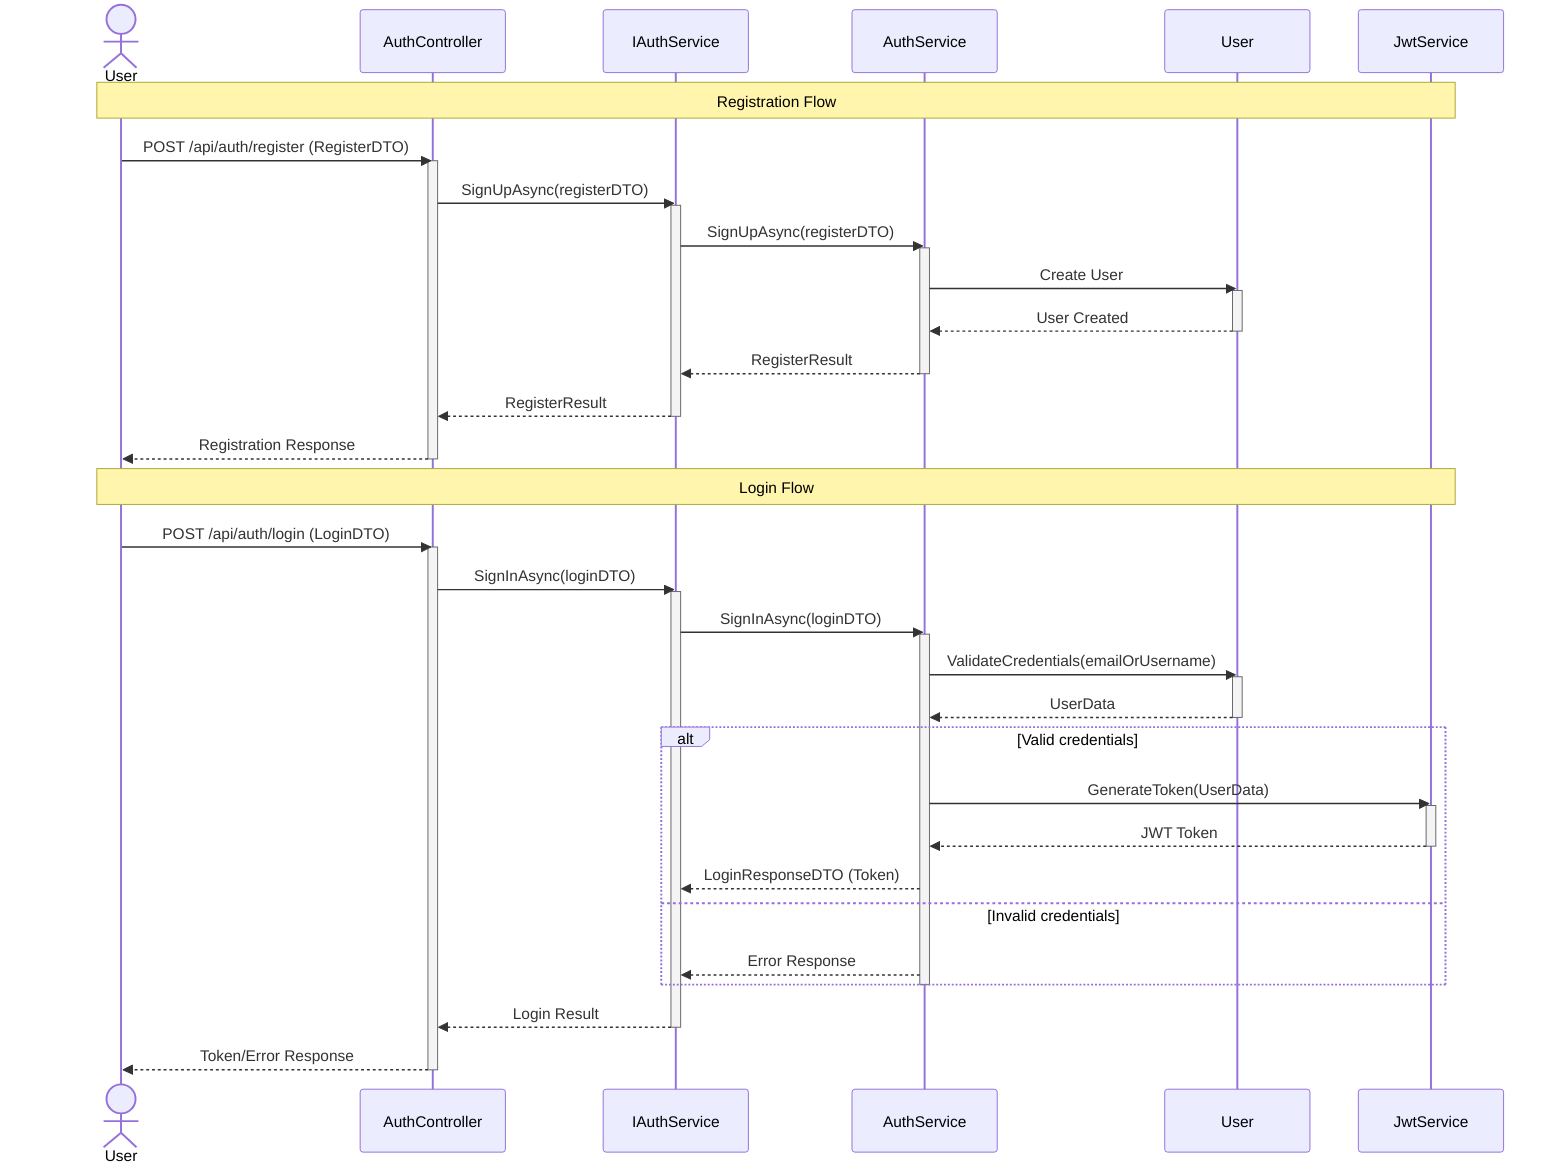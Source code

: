 sequenceDiagram
    actor User
    participant AuthController
    participant IAuthService
    participant AuthService
    participant UserEntity as User
    participant JwtService

    Note over User, JwtService: Registration Flow
    User->>AuthController: POST /api/auth/register (RegisterDTO)
    activate AuthController
    AuthController->>IAuthService: SignUpAsync(registerDTO)
    activate IAuthService
    IAuthService->>AuthService: SignUpAsync(registerDTO)
    activate AuthService
    AuthService->>UserEntity: Create User
    activate UserEntity
    UserEntity-->>AuthService: User Created
    deactivate UserEntity
    AuthService-->>IAuthService: RegisterResult
    deactivate AuthService
    IAuthService-->>AuthController: RegisterResult
    deactivate IAuthService
    AuthController-->>User: Registration Response
    deactivate AuthController

    Note over User, JwtService: Login Flow
    User->>AuthController: POST /api/auth/login (LoginDTO)
    activate AuthController
    AuthController->>IAuthService: SignInAsync(loginDTO)
    activate IAuthService
    IAuthService->>AuthService: SignInAsync(loginDTO)
    activate AuthService
    AuthService->>UserEntity: ValidateCredentials(emailOrUsername)
    activate UserEntity
    UserEntity-->>AuthService: UserData
    deactivate UserEntity
    
    alt Valid credentials
        AuthService->>JwtService: GenerateToken(UserData)
        activate JwtService
        JwtService-->>AuthService: JWT Token
        deactivate JwtService
        AuthService-->>IAuthService: LoginResponseDTO (Token)
    else Invalid credentials
        AuthService-->>IAuthService: Error Response
    end
    deactivate AuthService
    IAuthService-->>AuthController: Login Result
    deactivate IAuthService
    AuthController-->>User: Token/Error Response
    deactivate AuthController